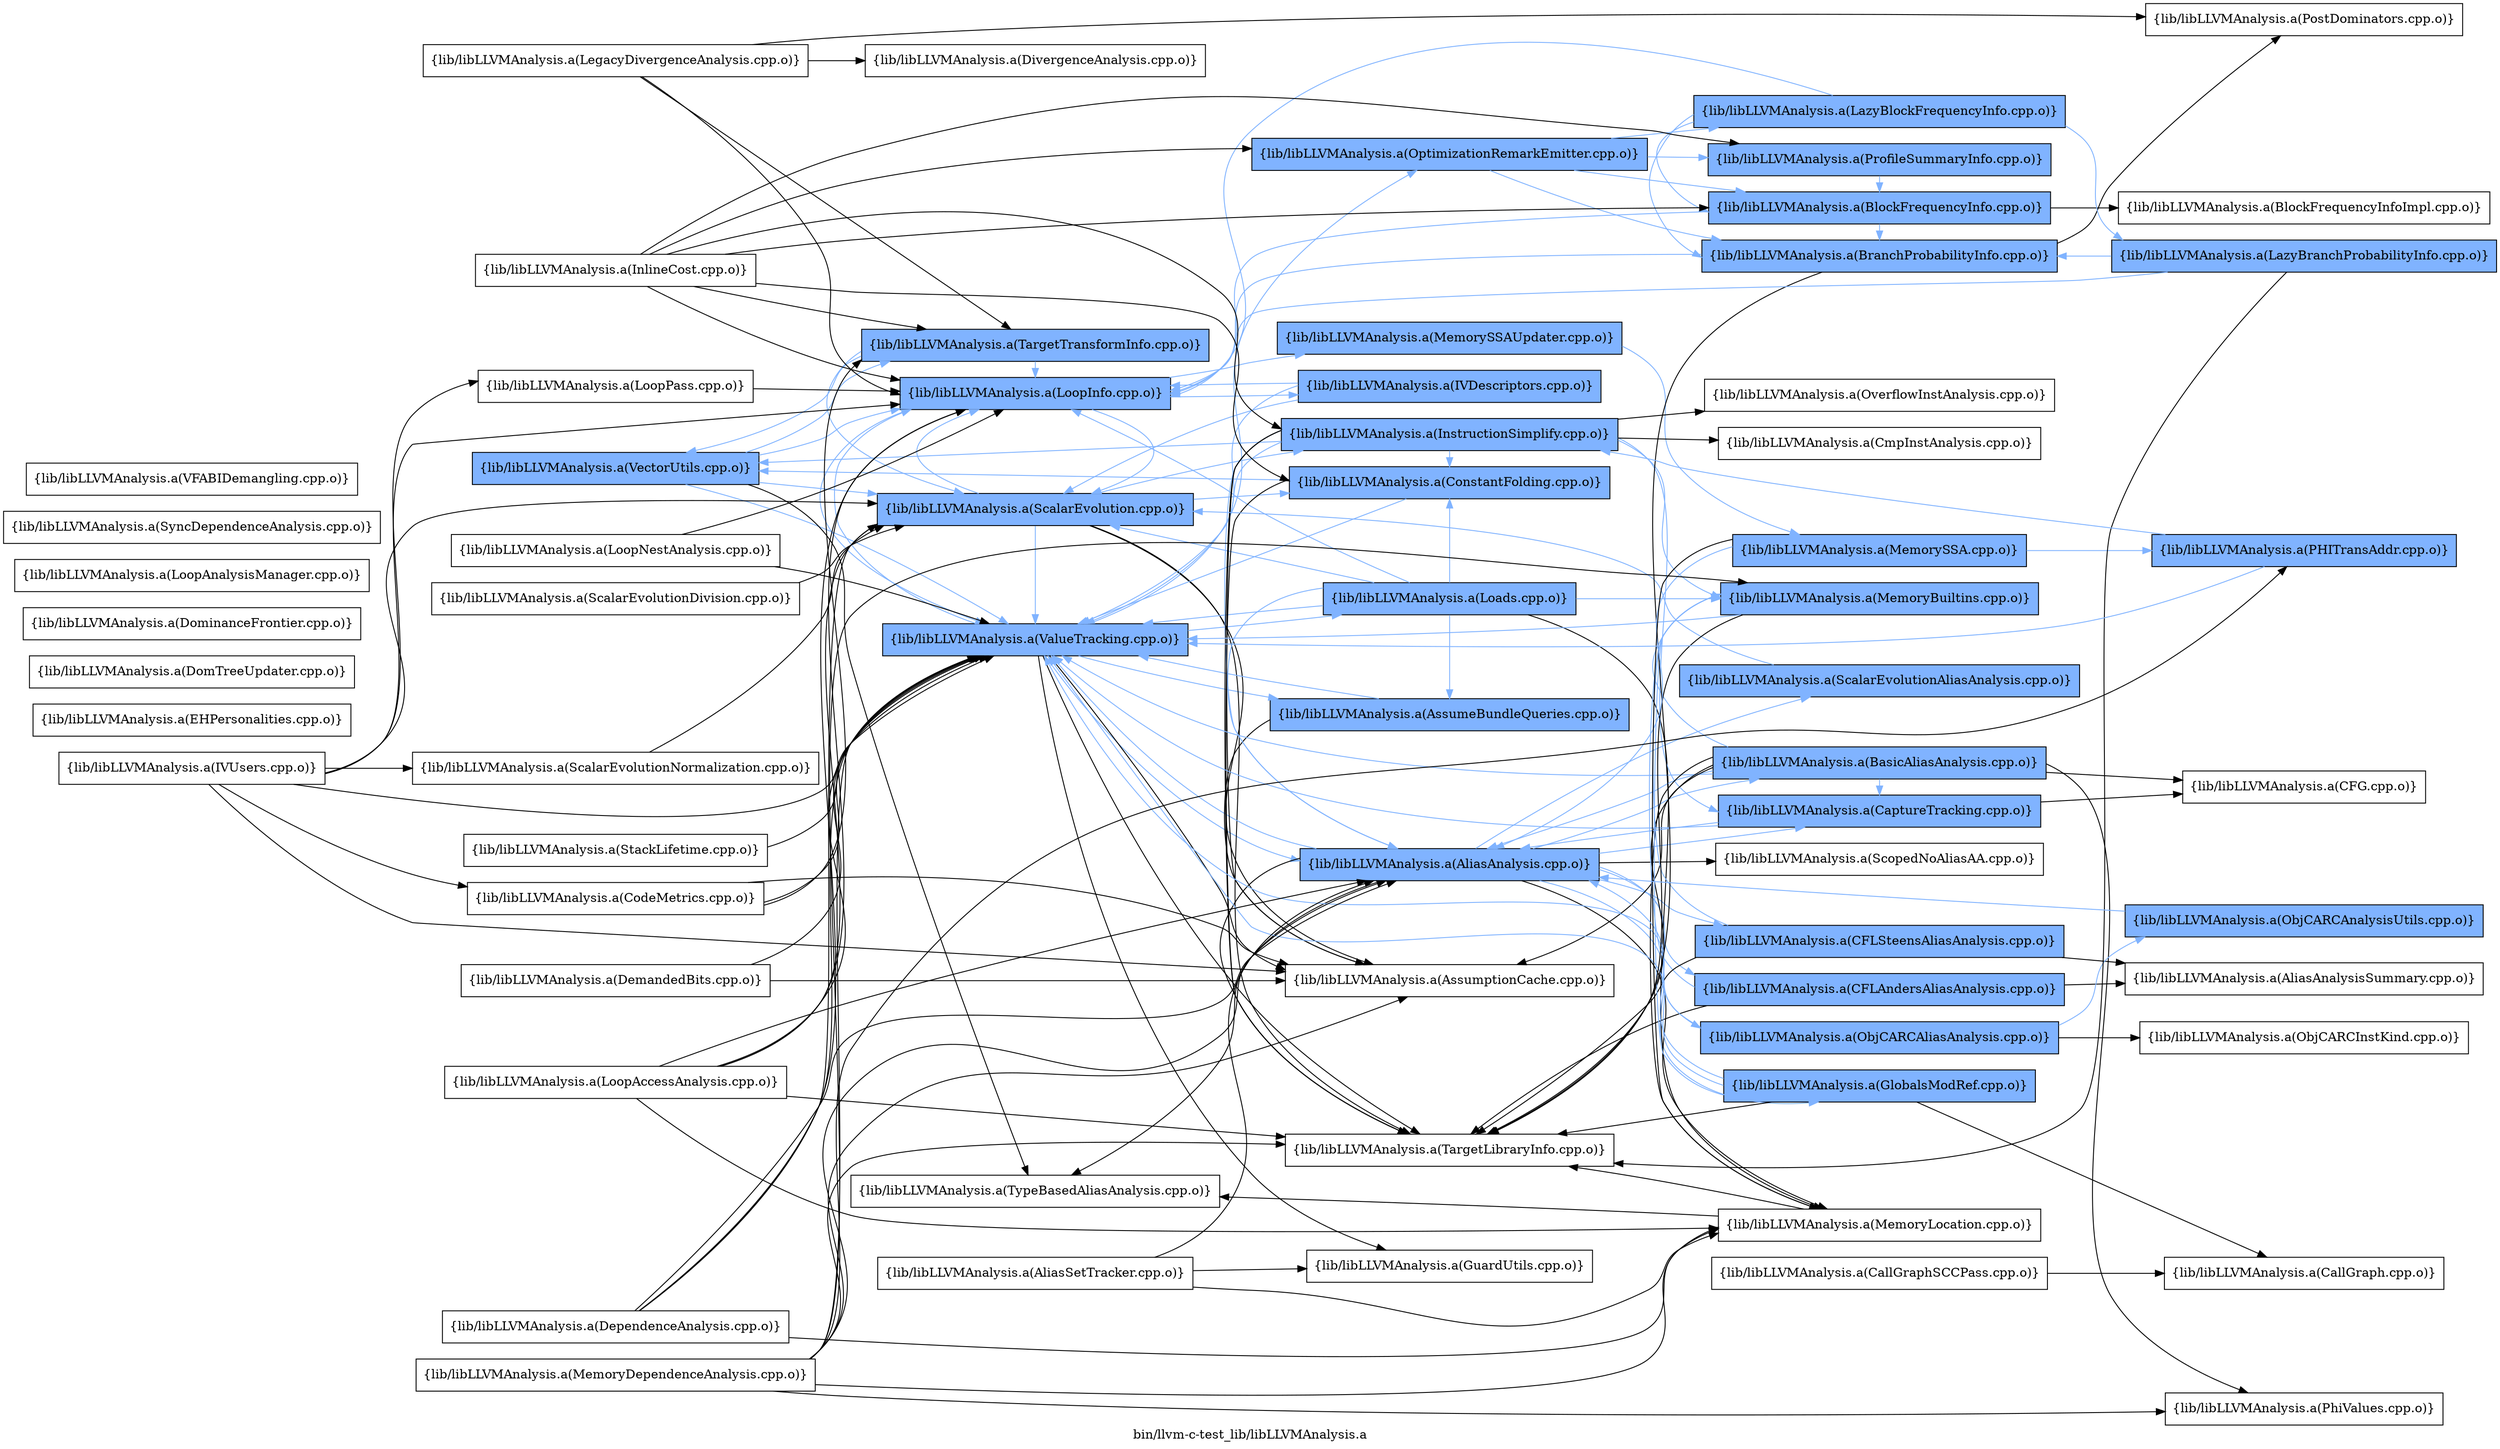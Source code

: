 digraph "bin/llvm-c-test_lib/libLLVMAnalysis.a" {
	label="bin/llvm-c-test_lib/libLLVMAnalysis.a";
	rankdir=LR;
	{ rank=same; Node0x5613f5810108;  }
	{ rank=same; Node0x5613f58103d8; Node0x5613f580da48; Node0x5613f5815ba8; Node0x5613f581cd68; Node0x5613f581c638;  }
	{ rank=same; Node0x5613f5811fa8; Node0x5613f5811e68; Node0x5613f5811288; Node0x5613f5811cd8; Node0x5613f580fa78; Node0x5613f5809fd8; Node0x5613f581d588; Node0x5613f5812408; Node0x5613f580d188; Node0x5613f581ac98; Node0x5613f580f1b8;  }
	{ rank=same; Node0x5613f580fca8; Node0x5613f580bce8; Node0x5613f581b648; Node0x5613f581c728; Node0x5613f581aa18; Node0x5613f5811648; Node0x5613f580e0d8; Node0x5613f580cf58; Node0x5613f5815b58; Node0x5613f580c418; Node0x5613f580b568; Node0x5613f580aa78; Node0x5613f580d4a8; Node0x5613f5816a58; Node0x5613f580de08; Node0x5613f580f988; Node0x5613f5809d08;  }

	Node0x5613f5810108 [shape=record,shape=box,group=1,style=filled,fillcolor="0.600000 0.5 1",label="{lib/libLLVMAnalysis.a(VectorUtils.cpp.o)}"];
	Node0x5613f5810108 -> Node0x5613f58103d8[color="0.600000 0.5 1"];
	Node0x5613f5810108 -> Node0x5613f580da48[color="0.600000 0.5 1"];
	Node0x5613f5810108 -> Node0x5613f5815ba8[color="0.600000 0.5 1"];
	Node0x5613f5810108 -> Node0x5613f581cd68[color="0.600000 0.5 1"];
	Node0x5613f5810108 -> Node0x5613f581c638;
	Node0x5613f581cd68 [shape=record,shape=box,group=1,style=filled,fillcolor="0.600000 0.5 1",label="{lib/libLLVMAnalysis.a(TargetTransformInfo.cpp.o)}"];
	Node0x5613f581cd68 -> Node0x5613f5810108[color="0.600000 0.5 1"];
	Node0x5613f581cd68 -> Node0x5613f580da48[color="0.600000 0.5 1"];
	Node0x5613f581cd68 -> Node0x5613f5815ba8[color="0.600000 0.5 1"];
	Node0x5613f58103d8 [shape=record,shape=box,group=1,style=filled,fillcolor="0.600000 0.5 1",label="{lib/libLLVMAnalysis.a(ValueTracking.cpp.o)}"];
	Node0x5613f58103d8 -> Node0x5613f5811fa8[color="0.600000 0.5 1"];
	Node0x5613f58103d8 -> Node0x5613f5811e68[color="0.600000 0.5 1"];
	Node0x5613f58103d8 -> Node0x5613f5811288;
	Node0x5613f58103d8 -> Node0x5613f5811cd8;
	Node0x5613f58103d8 -> Node0x5613f580fa78[color="0.600000 0.5 1"];
	Node0x5613f58103d8 -> Node0x5613f580da48[color="0.600000 0.5 1"];
	Node0x5613f58103d8 -> Node0x5613f5809fd8[color="0.600000 0.5 1"];
	Node0x5613f58103d8 -> Node0x5613f581d588;
	Node0x5613f5813628 [shape=record,shape=box,group=0,label="{lib/libLLVMAnalysis.a(EHPersonalities.cpp.o)}"];
	Node0x5613f5816a58 [shape=record,shape=box,group=1,style=filled,fillcolor="0.600000 0.5 1",label="{lib/libLLVMAnalysis.a(ProfileSummaryInfo.cpp.o)}"];
	Node0x5613f5816a58 -> Node0x5613f580b568[color="0.600000 0.5 1"];
	Node0x5613f5811fa8 [shape=record,shape=box,group=1,style=filled,fillcolor="0.600000 0.5 1",label="{lib/libLLVMAnalysis.a(AliasAnalysis.cpp.o)}"];
	Node0x5613f5811fa8 -> Node0x5613f580fca8;
	Node0x5613f5811fa8 -> Node0x5613f58103d8[color="0.600000 0.5 1"];
	Node0x5613f5811fa8 -> Node0x5613f580bce8[color="0.600000 0.5 1"];
	Node0x5613f5811fa8 -> Node0x5613f581b648[color="0.600000 0.5 1"];
	Node0x5613f5811fa8 -> Node0x5613f581c728[color="0.600000 0.5 1"];
	Node0x5613f5811fa8 -> Node0x5613f581aa18[color="0.600000 0.5 1"];
	Node0x5613f5811fa8 -> Node0x5613f5811648[color="0.600000 0.5 1"];
	Node0x5613f5811fa8 -> Node0x5613f580e0d8;
	Node0x5613f5811fa8 -> Node0x5613f580cf58[color="0.600000 0.5 1"];
	Node0x5613f5811fa8 -> Node0x5613f5815b58[color="0.600000 0.5 1"];
	Node0x5613f5811fa8 -> Node0x5613f581d588;
	Node0x5613f5811fa8 -> Node0x5613f581c638;
	Node0x5613f580c5f8 [shape=record,shape=box,group=0,label="{lib/libLLVMAnalysis.a(DomTreeUpdater.cpp.o)}"];
	Node0x5613f580da48 [shape=record,shape=box,group=1,style=filled,fillcolor="0.600000 0.5 1",label="{lib/libLLVMAnalysis.a(LoopInfo.cpp.o)}"];
	Node0x5613f580da48 -> Node0x5613f58103d8[color="0.600000 0.5 1"];
	Node0x5613f580da48 -> Node0x5613f5812408[color="0.600000 0.5 1"];
	Node0x5613f580da48 -> Node0x5613f580d188[color="0.600000 0.5 1"];
	Node0x5613f580da48 -> Node0x5613f5815ba8[color="0.600000 0.5 1"];
	Node0x5613f5815ba8 [shape=record,shape=box,group=1,style=filled,fillcolor="0.600000 0.5 1",label="{lib/libLLVMAnalysis.a(ScalarEvolution.cpp.o)}"];
	Node0x5613f5815ba8 -> Node0x5613f58103d8[color="0.600000 0.5 1"];
	Node0x5613f5815ba8 -> Node0x5613f5811288;
	Node0x5613f5815ba8 -> Node0x5613f581ac98[color="0.600000 0.5 1"];
	Node0x5613f5815ba8 -> Node0x5613f580f1b8[color="0.600000 0.5 1"];
	Node0x5613f5815ba8 -> Node0x5613f580da48[color="0.600000 0.5 1"];
	Node0x5613f5815ba8 -> Node0x5613f581d588;
	Node0x5613f581d588 [shape=record,shape=box,group=0,label="{lib/libLLVMAnalysis.a(TargetLibraryInfo.cpp.o)}"];
	Node0x5613f580b568 [shape=record,shape=box,group=1,style=filled,fillcolor="0.600000 0.5 1",label="{lib/libLLVMAnalysis.a(BlockFrequencyInfo.cpp.o)}"];
	Node0x5613f580b568 -> Node0x5613f580aca8;
	Node0x5613f580b568 -> Node0x5613f580aa78[color="0.600000 0.5 1"];
	Node0x5613f580b568 -> Node0x5613f580da48[color="0.600000 0.5 1"];
	Node0x5613f580aa78 [shape=record,shape=box,group=1,style=filled,fillcolor="0.600000 0.5 1",label="{lib/libLLVMAnalysis.a(BranchProbabilityInfo.cpp.o)}"];
	Node0x5613f580aa78 -> Node0x5613f580da48[color="0.600000 0.5 1"];
	Node0x5613f580aa78 -> Node0x5613f5816be8;
	Node0x5613f580aa78 -> Node0x5613f581d588;
	Node0x5613f5809fd8 [shape=record,shape=box,group=1,style=filled,fillcolor="0.600000 0.5 1",label="{lib/libLLVMAnalysis.a(OptimizationRemarkEmitter.cpp.o)}"];
	Node0x5613f5809fd8 -> Node0x5613f580b568[color="0.600000 0.5 1"];
	Node0x5613f5809fd8 -> Node0x5613f580aa78[color="0.600000 0.5 1"];
	Node0x5613f5809fd8 -> Node0x5613f580d4a8[color="0.600000 0.5 1"];
	Node0x5613f5809fd8 -> Node0x5613f5816a58[color="0.600000 0.5 1"];
	Node0x5613f581c638 [shape=record,shape=box,group=0,label="{lib/libLLVMAnalysis.a(TypeBasedAliasAnalysis.cpp.o)}"];
	Node0x5613f580d4a8 [shape=record,shape=box,group=1,style=filled,fillcolor="0.600000 0.5 1",label="{lib/libLLVMAnalysis.a(LazyBlockFrequencyInfo.cpp.o)}"];
	Node0x5613f580d4a8 -> Node0x5613f580b568[color="0.600000 0.5 1"];
	Node0x5613f580d4a8 -> Node0x5613f580aa78[color="0.600000 0.5 1"];
	Node0x5613f580d4a8 -> Node0x5613f5811058[color="0.600000 0.5 1"];
	Node0x5613f580d4a8 -> Node0x5613f580da48[color="0.600000 0.5 1"];
	Node0x5613f5810ba8 [shape=record,shape=box,group=0,label="{lib/libLLVMAnalysis.a(LegacyDivergenceAnalysis.cpp.o)}"];
	Node0x5613f5810ba8 -> Node0x5613f5810298;
	Node0x5613f5810ba8 -> Node0x5613f580da48;
	Node0x5613f5810ba8 -> Node0x5613f5816be8;
	Node0x5613f5810ba8 -> Node0x5613f581cd68;
	Node0x5613f581ac98 [shape=record,shape=box,group=1,style=filled,fillcolor="0.600000 0.5 1",label="{lib/libLLVMAnalysis.a(ConstantFolding.cpp.o)}"];
	Node0x5613f581ac98 -> Node0x5613f58103d8[color="0.600000 0.5 1"];
	Node0x5613f581ac98 -> Node0x5613f5810108[color="0.600000 0.5 1"];
	Node0x5613f581ac98 -> Node0x5613f581d588;
	Node0x5613f580a1b8 [shape=record,shape=box,group=0,label="{lib/libLLVMAnalysis.a(CFG.cpp.o)}"];
	Node0x5613f580aca8 [shape=record,shape=box,group=0,label="{lib/libLLVMAnalysis.a(BlockFrequencyInfoImpl.cpp.o)}"];
	Node0x5613f580bce8 [shape=record,shape=box,group=1,style=filled,fillcolor="0.600000 0.5 1",label="{lib/libLLVMAnalysis.a(BasicAliasAnalysis.cpp.o)}"];
	Node0x5613f580bce8 -> Node0x5613f58103d8[color="0.600000 0.5 1"];
	Node0x5613f580bce8 -> Node0x5613f5811fa8[color="0.600000 0.5 1"];
	Node0x5613f580bce8 -> Node0x5613f5811288;
	Node0x5613f580bce8 -> Node0x5613f580a1b8;
	Node0x5613f580bce8 -> Node0x5613f581aa18[color="0.600000 0.5 1"];
	Node0x5613f580bce8 -> Node0x5613f580c418[color="0.600000 0.5 1"];
	Node0x5613f580bce8 -> Node0x5613f580e0d8;
	Node0x5613f580bce8 -> Node0x5613f5812e58;
	Node0x5613f580bce8 -> Node0x5613f581d588;
	Node0x5613f5812f98 [shape=record,shape=box,group=0,label="{lib/libLLVMAnalysis.a(DominanceFrontier.cpp.o)}"];
	Node0x5613f5811648 [shape=record,shape=box,group=1,style=filled,fillcolor="0.600000 0.5 1",label="{lib/libLLVMAnalysis.a(GlobalsModRef.cpp.o)}"];
	Node0x5613f5811648 -> Node0x5613f58103d8[color="0.600000 0.5 1"];
	Node0x5613f5811648 -> Node0x5613f5811fa8[color="0.600000 0.5 1"];
	Node0x5613f5811648 -> Node0x5613f5819758;
	Node0x5613f5811648 -> Node0x5613f580c418[color="0.600000 0.5 1"];
	Node0x5613f5811648 -> Node0x5613f581d588;
	Node0x5613f5810248 [shape=record,shape=box,group=0,label="{lib/libLLVMAnalysis.a(IVUsers.cpp.o)}"];
	Node0x5613f5810248 -> Node0x5613f58103d8;
	Node0x5613f5810248 -> Node0x5613f5811288;
	Node0x5613f5810248 -> Node0x5613f5810e28;
	Node0x5613f5810248 -> Node0x5613f580da48;
	Node0x5613f5810248 -> Node0x5613f580cb98;
	Node0x5613f5810248 -> Node0x5613f5815ba8;
	Node0x5613f5810248 -> Node0x5613f5814c58;
	Node0x5613f580e3f8 [shape=record,shape=box,group=0,label="{lib/libLLVMAnalysis.a(MemoryDependenceAnalysis.cpp.o)}"];
	Node0x5613f580e3f8 -> Node0x5613f58103d8;
	Node0x5613f580e3f8 -> Node0x5613f5811fa8;
	Node0x5613f580e3f8 -> Node0x5613f5811288;
	Node0x5613f580e3f8 -> Node0x5613f580c418;
	Node0x5613f580e3f8 -> Node0x5613f580e0d8;
	Node0x5613f580e3f8 -> Node0x5613f580cfa8;
	Node0x5613f580e3f8 -> Node0x5613f5812e58;
	Node0x5613f580e3f8 -> Node0x5613f581d588;
	Node0x5613f5815b58 [shape=record,shape=box,group=1,style=filled,fillcolor="0.600000 0.5 1",label="{lib/libLLVMAnalysis.a(ScalarEvolutionAliasAnalysis.cpp.o)}"];
	Node0x5613f5815b58 -> Node0x5613f5815ba8[color="0.600000 0.5 1"];
	Node0x5613f580fa78 [shape=record,shape=box,group=1,style=filled,fillcolor="0.600000 0.5 1",label="{lib/libLLVMAnalysis.a(Loads.cpp.o)}"];
	Node0x5613f580fa78 -> Node0x5613f58103d8[color="0.600000 0.5 1"];
	Node0x5613f580fa78 -> Node0x5613f5811fa8[color="0.600000 0.5 1"];
	Node0x5613f580fa78 -> Node0x5613f5811e68[color="0.600000 0.5 1"];
	Node0x5613f580fa78 -> Node0x5613f581ac98[color="0.600000 0.5 1"];
	Node0x5613f580fa78 -> Node0x5613f580da48[color="0.600000 0.5 1"];
	Node0x5613f580fa78 -> Node0x5613f580c418[color="0.600000 0.5 1"];
	Node0x5613f580fa78 -> Node0x5613f580e0d8;
	Node0x5613f580fa78 -> Node0x5613f5815ba8[color="0.600000 0.5 1"];
	Node0x5613f580e0d8 [shape=record,shape=box,group=0,label="{lib/libLLVMAnalysis.a(MemoryLocation.cpp.o)}"];
	Node0x5613f580e0d8 -> Node0x5613f581d588;
	Node0x5613f580e0d8 -> Node0x5613f581c638;
	Node0x5613f580fca8 [shape=record,shape=box,group=0,label="{lib/libLLVMAnalysis.a(ScopedNoAliasAA.cpp.o)}"];
	Node0x5613f581b648 [shape=record,shape=box,group=1,style=filled,fillcolor="0.600000 0.5 1",label="{lib/libLLVMAnalysis.a(CFLAndersAliasAnalysis.cpp.o)}"];
	Node0x5613f581b648 -> Node0x5613f581d718;
	Node0x5613f581b648 -> Node0x5613f580c418[color="0.600000 0.5 1"];
	Node0x5613f581b648 -> Node0x5613f581d588;
	Node0x5613f581c728 [shape=record,shape=box,group=1,style=filled,fillcolor="0.600000 0.5 1",label="{lib/libLLVMAnalysis.a(CFLSteensAliasAnalysis.cpp.o)}"];
	Node0x5613f581c728 -> Node0x5613f581d718;
	Node0x5613f581c728 -> Node0x5613f580c418[color="0.600000 0.5 1"];
	Node0x5613f581c728 -> Node0x5613f581d588;
	Node0x5613f5818998 [shape=record,shape=box,group=0,label="{lib/libLLVMAnalysis.a(CallGraphSCCPass.cpp.o)}"];
	Node0x5613f5818998 -> Node0x5613f5819758;
	Node0x5613f580f1b8 [shape=record,shape=box,group=1,style=filled,fillcolor="0.600000 0.5 1",label="{lib/libLLVMAnalysis.a(InstructionSimplify.cpp.o)}"];
	Node0x5613f580f1b8 -> Node0x5613f58103d8[color="0.600000 0.5 1"];
	Node0x5613f580f1b8 -> Node0x5613f5810108[color="0.600000 0.5 1"];
	Node0x5613f580f1b8 -> Node0x5613f5811fa8[color="0.600000 0.5 1"];
	Node0x5613f580f1b8 -> Node0x5613f5811288;
	Node0x5613f580f1b8 -> Node0x5613f581aa18[color="0.600000 0.5 1"];
	Node0x5613f580f1b8 -> Node0x5613f581ac98[color="0.600000 0.5 1"];
	Node0x5613f580f1b8 -> Node0x5613f580f988;
	Node0x5613f580f1b8 -> Node0x5613f580c418[color="0.600000 0.5 1"];
	Node0x5613f580f1b8 -> Node0x5613f5809d08;
	Node0x5613f580f1b8 -> Node0x5613f581d588;
	Node0x5613f5811288 [shape=record,shape=box,group=0,label="{lib/libLLVMAnalysis.a(AssumptionCache.cpp.o)}"];
	Node0x5613f580de08 [shape=record,shape=box,group=1,style=filled,fillcolor="0.600000 0.5 1",label="{lib/libLLVMAnalysis.a(MemorySSA.cpp.o)}"];
	Node0x5613f580de08 -> Node0x5613f5811fa8[color="0.600000 0.5 1"];
	Node0x5613f580de08 -> Node0x5613f580e0d8;
	Node0x5613f580de08 -> Node0x5613f580cfa8[color="0.600000 0.5 1"];
	Node0x5613f580d188 [shape=record,shape=box,group=1,style=filled,fillcolor="0.600000 0.5 1",label="{lib/libLLVMAnalysis.a(MemorySSAUpdater.cpp.o)}"];
	Node0x5613f580d188 -> Node0x5613f580de08[color="0.600000 0.5 1"];
	Node0x5613f580c058 [shape=record,shape=box,group=0,label="{lib/libLLVMAnalysis.a(ObjCARCInstKind.cpp.o)}"];
	Node0x5613f580ea38 [shape=record,shape=box,group=0,label="{lib/libLLVMAnalysis.a(InlineCost.cpp.o)}"];
	Node0x5613f580ea38 -> Node0x5613f580b568;
	Node0x5613f580ea38 -> Node0x5613f581ac98;
	Node0x5613f580ea38 -> Node0x5613f580f1b8;
	Node0x5613f580ea38 -> Node0x5613f580da48;
	Node0x5613f580ea38 -> Node0x5613f5809fd8;
	Node0x5613f580ea38 -> Node0x5613f5816a58;
	Node0x5613f580ea38 -> Node0x5613f581cd68;
	Node0x5613f5813fd8 [shape=record,shape=box,group=0,label="{lib/libLLVMAnalysis.a(StackLifetime.cpp.o)}"];
	Node0x5613f5813fd8 -> Node0x5613f58103d8;
	Node0x5613f581a658 [shape=record,shape=box,group=0,label="{lib/libLLVMAnalysis.a(DemandedBits.cpp.o)}"];
	Node0x5613f581a658 -> Node0x5613f58103d8;
	Node0x5613f581a658 -> Node0x5613f5811288;
	Node0x5613f580f118 [shape=record,shape=box,group=0,label="{lib/libLLVMAnalysis.a(LoopAccessAnalysis.cpp.o)}"];
	Node0x5613f580f118 -> Node0x5613f58103d8;
	Node0x5613f580f118 -> Node0x5613f5811fa8;
	Node0x5613f580f118 -> Node0x5613f580da48;
	Node0x5613f580f118 -> Node0x5613f580e0d8;
	Node0x5613f580f118 -> Node0x5613f5815ba8;
	Node0x5613f580f118 -> Node0x5613f581d588;
	Node0x5613f580cb98 [shape=record,shape=box,group=0,label="{lib/libLLVMAnalysis.a(LoopPass.cpp.o)}"];
	Node0x5613f580cb98 -> Node0x5613f580da48;
	Node0x5613f5814c58 [shape=record,shape=box,group=0,label="{lib/libLLVMAnalysis.a(ScalarEvolutionNormalization.cpp.o)}"];
	Node0x5613f5814c58 -> Node0x5613f5815ba8;
	Node0x5613f580c418 [shape=record,shape=box,group=1,style=filled,fillcolor="0.600000 0.5 1",label="{lib/libLLVMAnalysis.a(MemoryBuiltins.cpp.o)}"];
	Node0x5613f580c418 -> Node0x5613f58103d8[color="0.600000 0.5 1"];
	Node0x5613f580c418 -> Node0x5613f581d588;
	Node0x5613f5816be8 [shape=record,shape=box,group=0,label="{lib/libLLVMAnalysis.a(PostDominators.cpp.o)}"];
	Node0x5613f5812408 [shape=record,shape=box,group=1,style=filled,fillcolor="0.600000 0.5 1",label="{lib/libLLVMAnalysis.a(IVDescriptors.cpp.o)}"];
	Node0x5613f5812408 -> Node0x5613f58103d8[color="0.600000 0.5 1"];
	Node0x5613f5812408 -> Node0x5613f580da48[color="0.600000 0.5 1"];
	Node0x5613f5812408 -> Node0x5613f5815ba8[color="0.600000 0.5 1"];
	Node0x5613f5819758 [shape=record,shape=box,group=0,label="{lib/libLLVMAnalysis.a(CallGraph.cpp.o)}"];
	Node0x5613f581aa18 [shape=record,shape=box,group=1,style=filled,fillcolor="0.600000 0.5 1",label="{lib/libLLVMAnalysis.a(CaptureTracking.cpp.o)}"];
	Node0x5613f581aa18 -> Node0x5613f58103d8[color="0.600000 0.5 1"];
	Node0x5613f581aa18 -> Node0x5613f5811fa8[color="0.600000 0.5 1"];
	Node0x5613f581aa18 -> Node0x5613f580a1b8;
	Node0x5613f5811e68 [shape=record,shape=box,group=1,style=filled,fillcolor="0.600000 0.5 1",label="{lib/libLLVMAnalysis.a(AssumeBundleQueries.cpp.o)}"];
	Node0x5613f5811e68 -> Node0x5613f58103d8[color="0.600000 0.5 1"];
	Node0x5613f5811e68 -> Node0x5613f5811288;
	Node0x5613f580d3b8 [shape=record,shape=box,group=0,label="{lib/libLLVMAnalysis.a(DependenceAnalysis.cpp.o)}"];
	Node0x5613f580d3b8 -> Node0x5613f58103d8;
	Node0x5613f580d3b8 -> Node0x5613f5811fa8;
	Node0x5613f580d3b8 -> Node0x5613f580da48;
	Node0x5613f580d3b8 -> Node0x5613f580e0d8;
	Node0x5613f580d3b8 -> Node0x5613f5815ba8;
	Node0x5613f5811cd8 [shape=record,shape=box,group=0,label="{lib/libLLVMAnalysis.a(GuardUtils.cpp.o)}"];
	Node0x5613f580cf58 [shape=record,shape=box,group=1,style=filled,fillcolor="0.600000 0.5 1",label="{lib/libLLVMAnalysis.a(ObjCARCAliasAnalysis.cpp.o)}"];
	Node0x5613f580cf58 -> Node0x5613f58103d8[color="0.600000 0.5 1"];
	Node0x5613f580cf58 -> Node0x5613f580afc8[color="0.600000 0.5 1"];
	Node0x5613f580cf58 -> Node0x5613f580c058;
	Node0x5613f5812e58 [shape=record,shape=box,group=0,label="{lib/libLLVMAnalysis.a(PhiValues.cpp.o)}"];
	Node0x5613f581d718 [shape=record,shape=box,group=0,label="{lib/libLLVMAnalysis.a(AliasAnalysisSummary.cpp.o)}"];
	Node0x5613f5810e28 [shape=record,shape=box,group=0,label="{lib/libLLVMAnalysis.a(CodeMetrics.cpp.o)}"];
	Node0x5613f5810e28 -> Node0x5613f58103d8;
	Node0x5613f5810e28 -> Node0x5613f5811288;
	Node0x5613f5810e28 -> Node0x5613f581cd68;
	Node0x5613f580f988 [shape=record,shape=box,group=0,label="{lib/libLLVMAnalysis.a(CmpInstAnalysis.cpp.o)}"];
	Node0x5613f5809d08 [shape=record,shape=box,group=0,label="{lib/libLLVMAnalysis.a(OverflowInstAnalysis.cpp.o)}"];
	Node0x5613f5811058 [shape=record,shape=box,group=1,style=filled,fillcolor="0.600000 0.5 1",label="{lib/libLLVMAnalysis.a(LazyBranchProbabilityInfo.cpp.o)}"];
	Node0x5613f5811058 -> Node0x5613f580aa78[color="0.600000 0.5 1"];
	Node0x5613f5811058 -> Node0x5613f580da48[color="0.600000 0.5 1"];
	Node0x5613f5811058 -> Node0x5613f581d588;
	Node0x5613f5810298 [shape=record,shape=box,group=0,label="{lib/libLLVMAnalysis.a(DivergenceAnalysis.cpp.o)}"];
	Node0x5613f580ebc8 [shape=record,shape=box,group=0,label="{lib/libLLVMAnalysis.a(AliasSetTracker.cpp.o)}"];
	Node0x5613f580ebc8 -> Node0x5613f5811fa8;
	Node0x5613f580ebc8 -> Node0x5613f5811cd8;
	Node0x5613f580ebc8 -> Node0x5613f580e0d8;
	Node0x5613f580e718 [shape=record,shape=box,group=0,label="{lib/libLLVMAnalysis.a(LoopAnalysisManager.cpp.o)}"];
	Node0x5613f580d6d8 [shape=record,shape=box,group=0,label="{lib/libLLVMAnalysis.a(LoopNestAnalysis.cpp.o)}"];
	Node0x5613f580d6d8 -> Node0x5613f58103d8;
	Node0x5613f580d6d8 -> Node0x5613f580da48;
	Node0x5613f580cfa8 [shape=record,shape=box,group=1,style=filled,fillcolor="0.600000 0.5 1",label="{lib/libLLVMAnalysis.a(PHITransAddr.cpp.o)}"];
	Node0x5613f580cfa8 -> Node0x5613f58103d8[color="0.600000 0.5 1"];
	Node0x5613f580cfa8 -> Node0x5613f580f1b8[color="0.600000 0.5 1"];
	Node0x5613f580afc8 [shape=record,shape=box,group=1,style=filled,fillcolor="0.600000 0.5 1",label="{lib/libLLVMAnalysis.a(ObjCARCAnalysisUtils.cpp.o)}"];
	Node0x5613f580afc8 -> Node0x5613f5811fa8[color="0.600000 0.5 1"];
	Node0x5613f5814ed8 [shape=record,shape=box,group=0,label="{lib/libLLVMAnalysis.a(ScalarEvolutionDivision.cpp.o)}"];
	Node0x5613f5814ed8 -> Node0x5613f5815ba8;
	Node0x5613f5813998 [shape=record,shape=box,group=0,label="{lib/libLLVMAnalysis.a(SyncDependenceAnalysis.cpp.o)}"];
	Node0x5613f5810e78 [shape=record,shape=box,group=0,label="{lib/libLLVMAnalysis.a(VFABIDemangling.cpp.o)}"];
}
